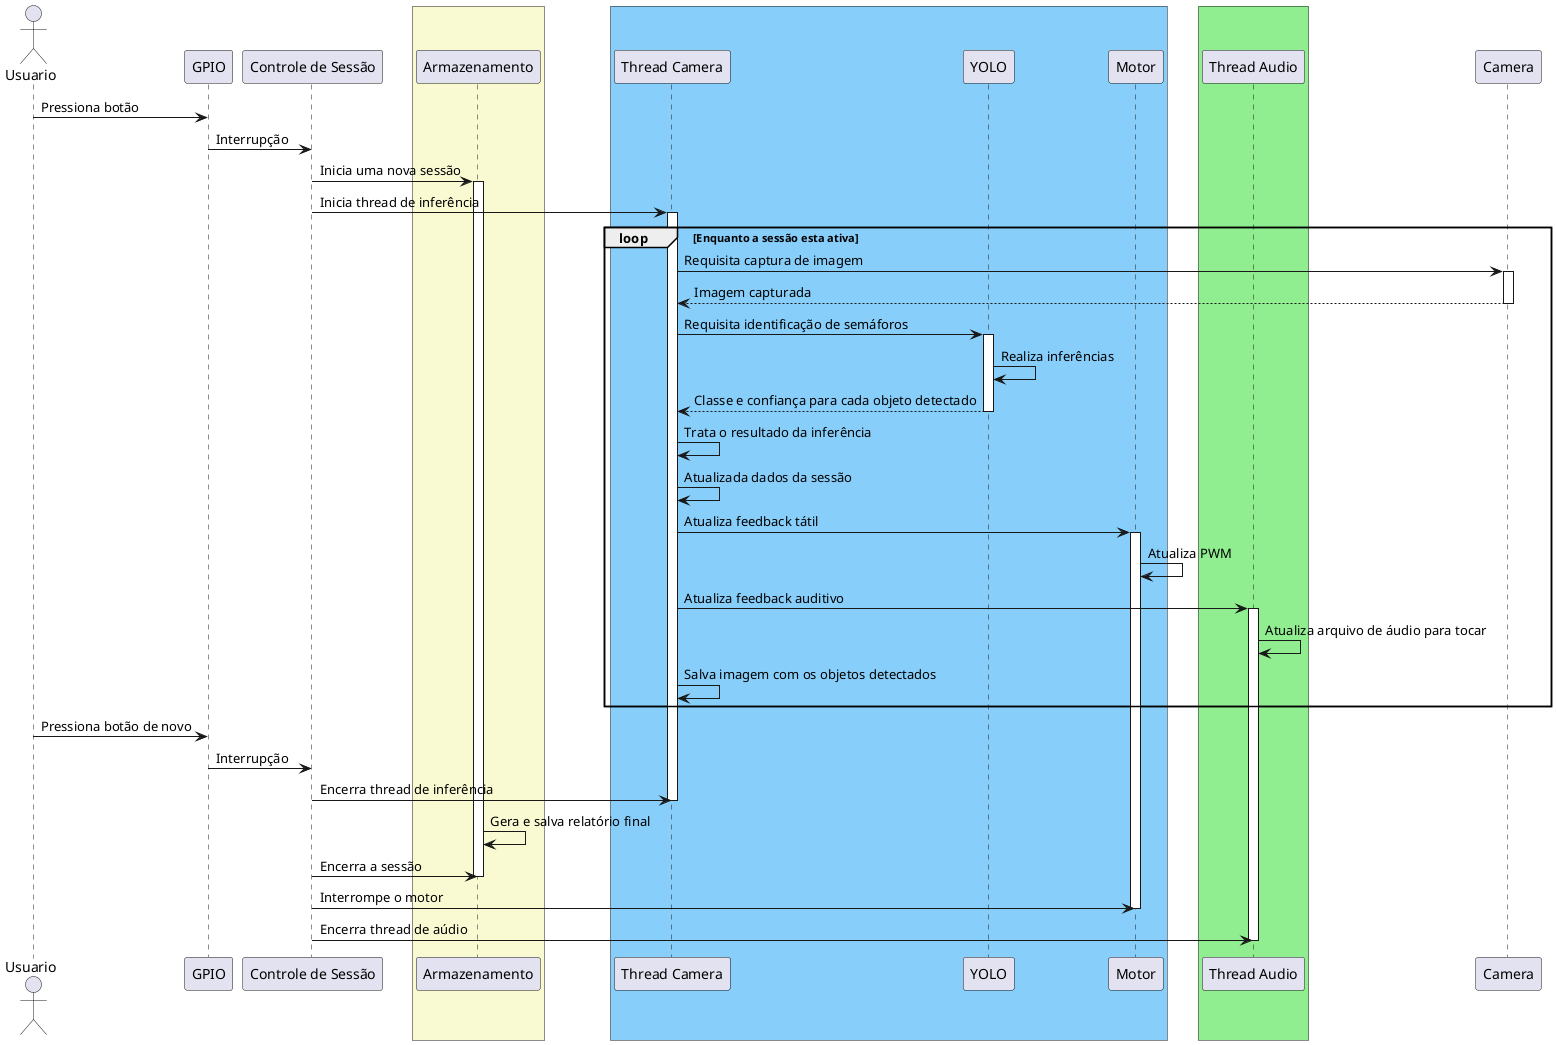 @startuml
actor Usuario
participant GPIO
participant "Controle de Sessão" as ToggleSession

box #LightGoldenRodYellow
    participant Armazenamento
end box

box #LightSkyBlue
    participant "Thread Camera" as ThreadCamera
    participant YOLO
    participant Motor
end box

box #LightGreen
    participant "Thread Audio" as ThreadAudio
end box

participant Camera

Usuario -> GPIO : Pressiona botão
GPIO ->  ToggleSession: Interrupção

ToggleSession-> Armazenamento : Inicia uma nova sessão
activate Armazenamento

ToggleSession-> ThreadCamera : Inicia thread de inferência
activate ThreadCamera

loop Enquanto a sessão esta ativa

    ThreadCamera -> Camera : Requisita captura de imagem
    activate Camera
        ThreadCamera <-- Camera : Imagem capturada
    deactivate Camera

    ThreadCamera -> YOLO : Requisita identificação de semáforos
    activate YOLO
    YOLO -> YOLO : Realiza inferências
    YOLO --> ThreadCamera : Classe e confiança para cada objeto detectado
    deactivate YOLO

    ThreadCamera -> ThreadCamera : Trata o resultado da inferência
    ThreadCamera -> ThreadCamera : Atualizada dados da sessão

    ThreadCamera -> Motor : Atualiza feedback tátil
    activate Motor
    Motor -> Motor : Atualiza PWM

    ThreadCamera -> ThreadAudio : Atualiza feedback auditivo
    activate ThreadAudio
    ThreadAudio -> ThreadAudio : Atualiza arquivo de áudio para tocar


    ThreadCamera -> ThreadCamera : Salva imagem com os objetos detectados 
end

Usuario -> GPIO : Pressiona botão de novo
GPIO -> ToggleSession: Interrupção

ToggleSession -> ThreadCamera : Encerra thread de inferência
deactivate ThreadCamera

Armazenamento -> Armazenamento : Gera e salva relatório final
ToggleSession -> Armazenamento : Encerra a sessão
deactivate Armazenamento

ToggleSession -> Motor : Interrompe o motor
deactivate Motor

ToggleSession -> ThreadAudio : Encerra thread de aúdio
deactivate ThreadAudio

@enduml